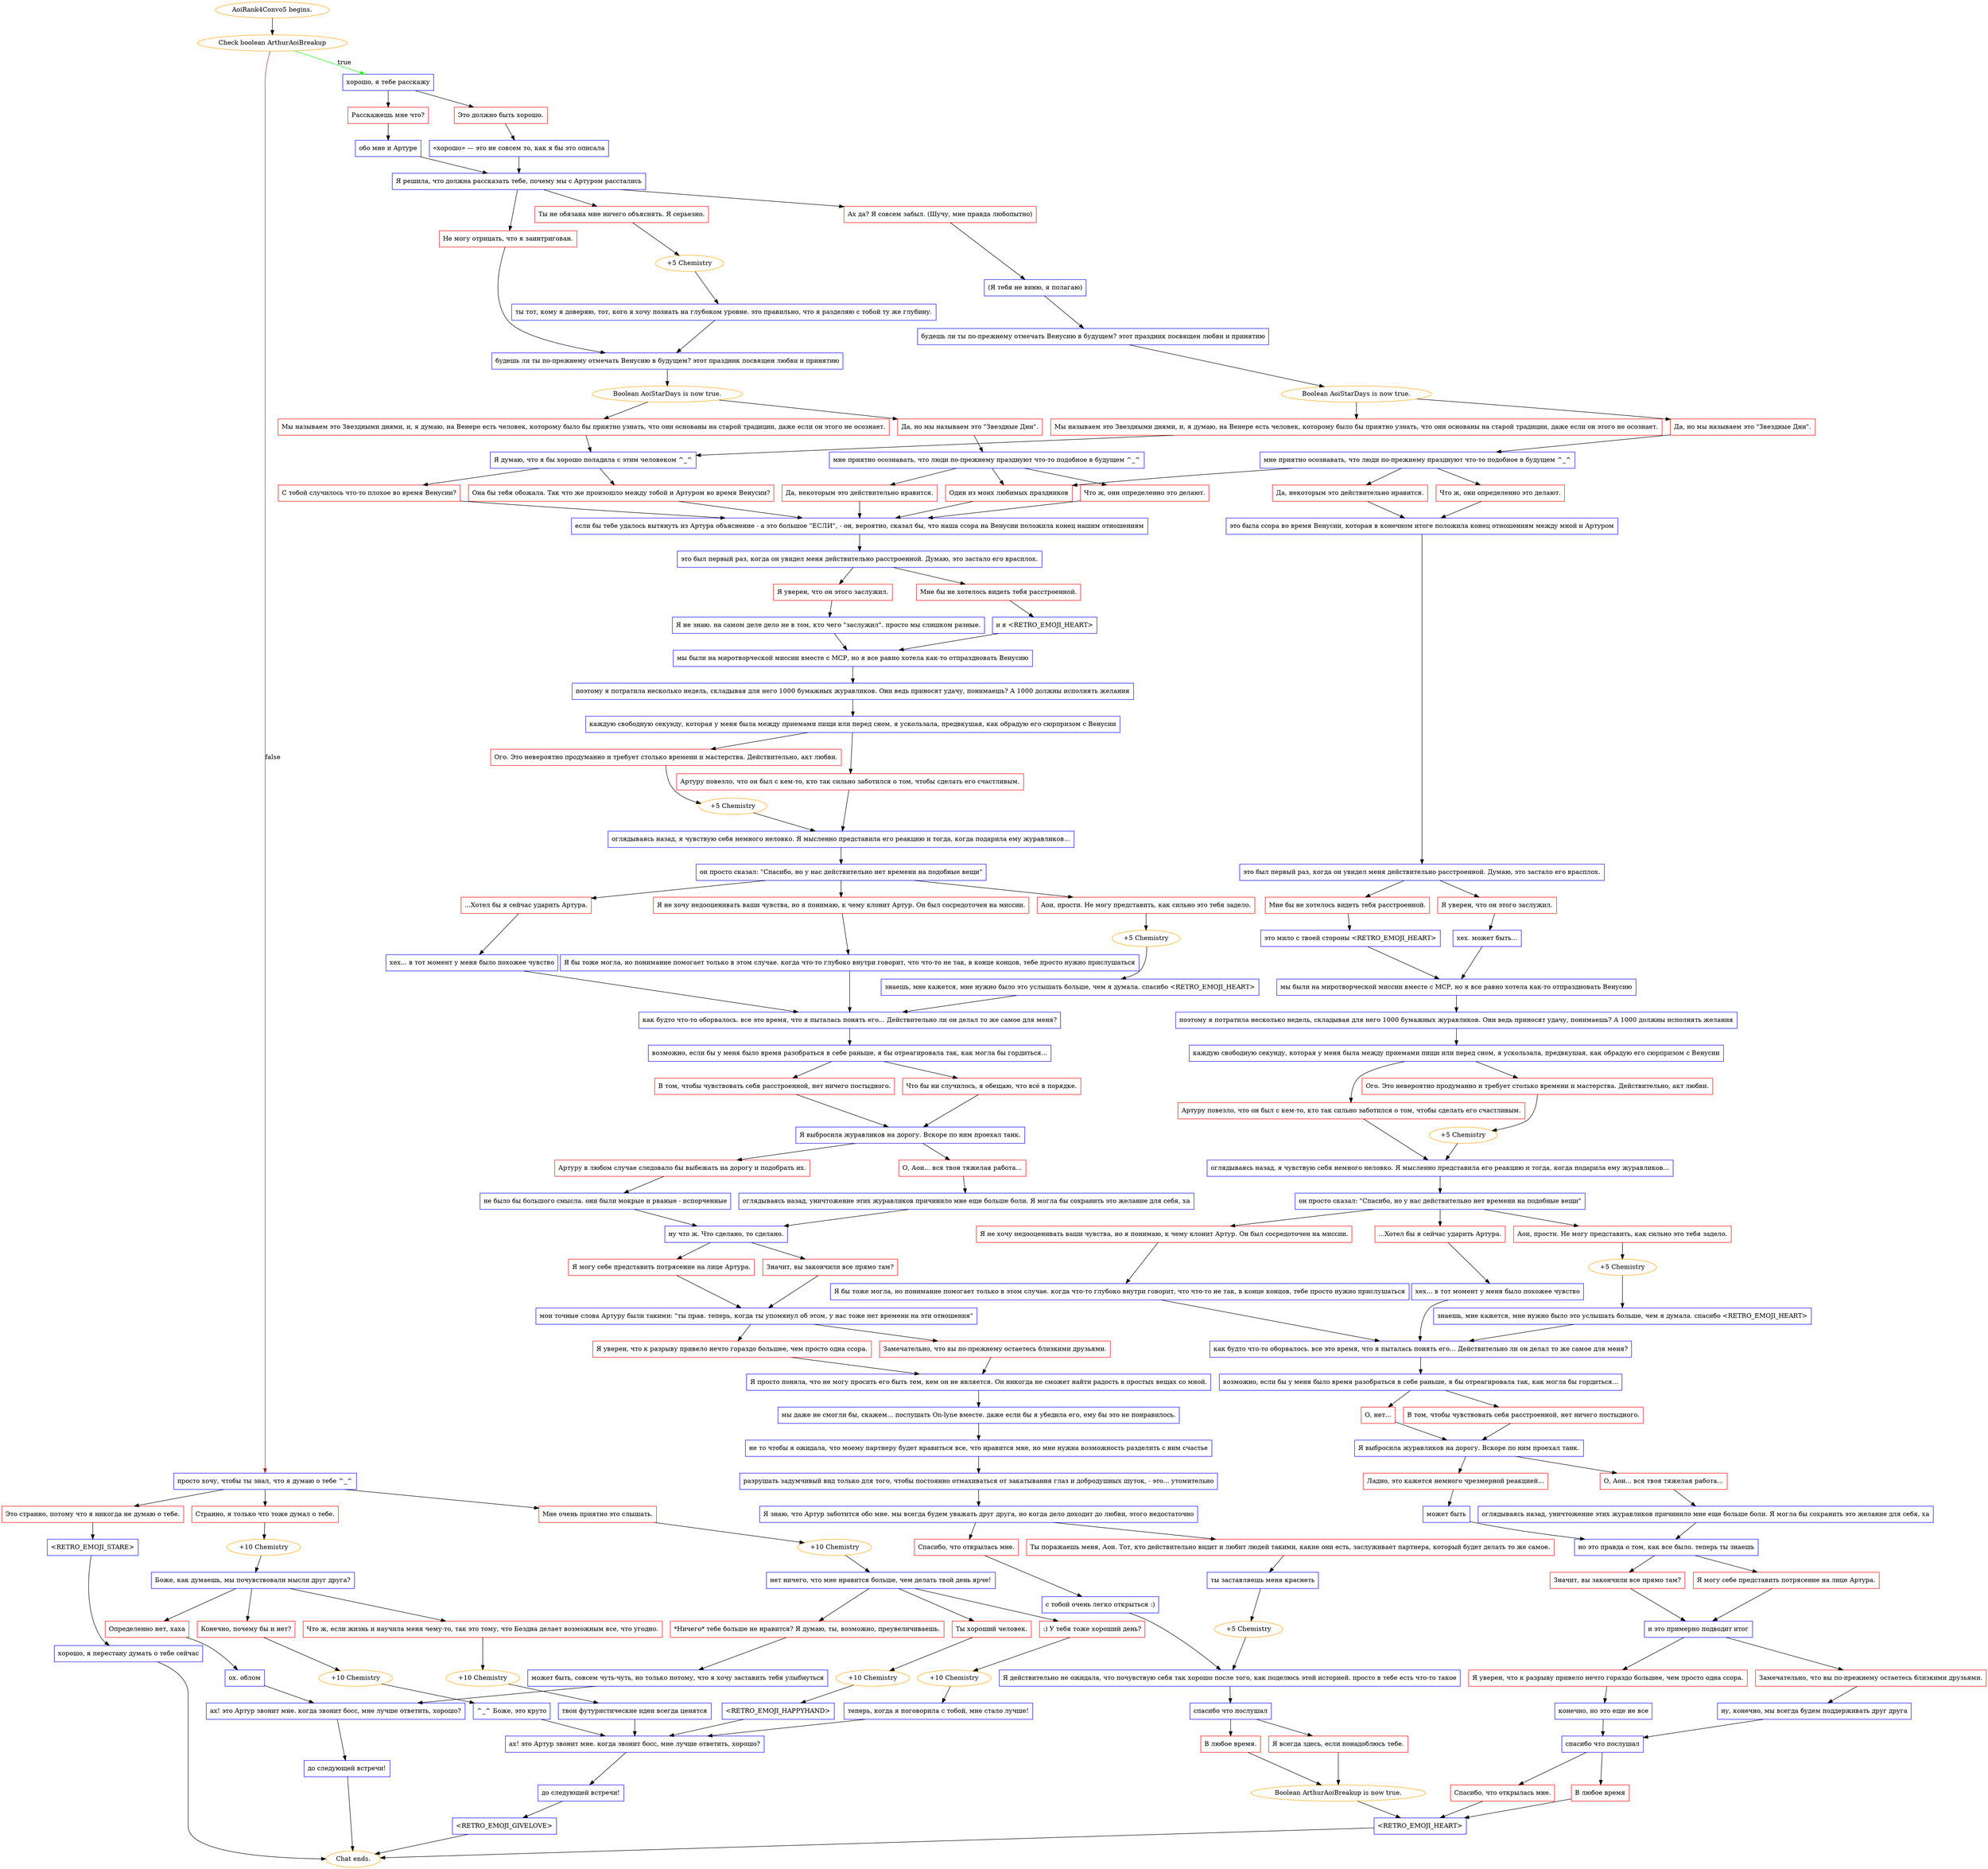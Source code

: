 digraph {
	"AoiRank4Convo5 begins." [color=orange];
		"AoiRank4Convo5 begins." -> j1999602479;
	j1999602479 [label="Check boolean ArthurAoiBreakup",color=orange];
		j1999602479 -> j1598497746 [label=true,color=green];
		j1999602479 -> j2443935782 [label=false,color=brown];
	j1598497746 [label="хорошо, я тебе расскажу",shape=box,color=blue];
		j1598497746 -> j3436630967;
		j1598497746 -> j2037383966;
	j2443935782 [label="просто хочу, чтобы ты знал, что я думаю о тебе ^_^",shape=box,color=blue];
		j2443935782 -> j504230143;
		j2443935782 -> j506871635;
		j2443935782 -> j3251047281;
	j3436630967 [label="Расскажешь мне что?",shape=box,color=red];
		j3436630967 -> j1235808037;
	j2037383966 [label="Это должно быть хорошо.",shape=box,color=red];
		j2037383966 -> j1443955132;
	j504230143 [label="Мне очень приятно это слышать.",shape=box,color=red];
		j504230143 -> j3458215378;
	j506871635 [label="Странно, я только что тоже думал о тебе.",shape=box,color=red];
		j506871635 -> j236227995;
	j3251047281 [label="Это странно, потому что я никогда не думаю о тебе.",shape=box,color=red];
		j3251047281 -> j791213783;
	j1235808037 [label="обо мне и Артуре",shape=box,color=blue];
		j1235808037 -> j1802712418;
	j1443955132 [label="«хорошо» — это не совсем то, как я бы это описала",shape=box,color=blue];
		j1443955132 -> j1802712418;
	j3458215378 [label="+10 Chemistry",color=orange];
		j3458215378 -> j2690638091;
	j236227995 [label="+10 Chemistry",color=orange];
		j236227995 -> j460639409;
	j791213783 [label="<RETRO_EMOJI_STARE>",shape=box,color=blue];
		j791213783 -> j2922372988;
	j1802712418 [label="Я решила, что должна рассказать тебе, почему мы с Артуром расстались",shape=box,color=blue];
		j1802712418 -> j1497266363;
		j1802712418 -> j3169265362;
		j1802712418 -> j2616215423;
	j2690638091 [label="нет ничего, что мне нравится больше, чем делать твой день ярче!",shape=box,color=blue];
		j2690638091 -> j1865680582;
		j2690638091 -> j1738715052;
		j2690638091 -> j3455296429;
	j460639409 [label="Боже, как думаешь, мы почувствовали мысли друг друга?",shape=box,color=blue];
		j460639409 -> j3203093602;
		j460639409 -> j807277209;
		j460639409 -> j3552199511;
	j2922372988 [label="хорошо, я перестану думать о тебе сейчас",shape=box,color=blue];
		j2922372988 -> "Chat ends.";
	j1497266363 [label="Ты не обязана мне ничего объяснять. Я серьезно.",shape=box,color=red];
		j1497266363 -> j2243110758;
	j3169265362 [label="Не могу отрицать, что я заинтригован.",shape=box,color=red];
		j3169265362 -> j1451742638;
	j2616215423 [label="Ах да? Я совсем забыл. (Шучу, мне правда любопытно)",shape=box,color=red];
		j2616215423 -> j2902984316;
	j1865680582 [label="Ты хороший человек.",shape=box,color=red];
		j1865680582 -> j1708963822;
	j1738715052 [label=":) У тебя тоже хороший день?",shape=box,color=red];
		j1738715052 -> j3096467406;
	j3455296429 [label="*Ничего* тебе больше не нравится? Я думаю, ты, возможно, преувеличиваешь.",shape=box,color=red];
		j3455296429 -> j1584752699;
	j3203093602 [label="Определенно нет, хаха",shape=box,color=red];
		j3203093602 -> j800497887;
	j807277209 [label="Что ж, если жизнь и научила меня чему-то, так это тому, что Бездна делает возможным все, что угодно.",shape=box,color=red];
		j807277209 -> j1355990027;
	j3552199511 [label="Конечно, почему бы и нет?",shape=box,color=red];
		j3552199511 -> j3578490021;
	"Chat ends." [color=orange];
	j2243110758 [label="+5 Chemistry",color=orange];
		j2243110758 -> j2263700705;
	j1451742638 [label="будешь ли ты по-прежнему отмечать Венусию в будущем? этот праздник посвящен любви и принятию",shape=box,color=blue];
		j1451742638 -> j2220226711;
	j2902984316 [label="(Я тебя не виню, я полагаю)",shape=box,color=blue];
		j2902984316 -> j2814736420;
	j1708963822 [label="+10 Chemistry",color=orange];
		j1708963822 -> j501735472;
	j3096467406 [label="+10 Chemistry",color=orange];
		j3096467406 -> j23682909;
	j1584752699 [label="может быть, совсем чуть-чуть, но только потому, что я хочу заставить тебя улыбнуться",shape=box,color=blue];
		j1584752699 -> j3204704123;
	j800497887 [label="ох. облом",shape=box,color=blue];
		j800497887 -> j3204704123;
	j1355990027 [label="+10 Chemistry",color=orange];
		j1355990027 -> j2668162915;
	j3578490021 [label="+10 Chemistry",color=orange];
		j3578490021 -> j873347286;
	j2263700705 [label="ты тот, кому я доверяю, тот, кого я хочу познать на глубоком уровне. это правильно, что я разделяю с тобой ту же глубину.",shape=box,color=blue];
		j2263700705 -> j1451742638;
	j2220226711 [label="Boolean AoiStarDays is now true.",color=orange];
		j2220226711 -> j931418323;
		j2220226711 -> j728184348;
	j2814736420 [label="будешь ли ты по-прежнему отмечать Венусию в будущем? этот праздник посвящен любви и принятию",shape=box,color=blue];
		j2814736420 -> j1703733891;
	j501735472 [label="<RETRO_EMOJI_HAPPYHAND>",shape=box,color=blue];
		j501735472 -> j2709469737;
	j23682909 [label="теперь, когда я поговорила с тобой, мне стало лучше!",shape=box,color=blue];
		j23682909 -> j2709469737;
	j3204704123 [label="ах! это Артур звонит мне. когда звонит босс, мне лучше ответить, хорошо?",shape=box,color=blue];
		j3204704123 -> j3956080244;
	j2668162915 [label="твои футуристические идеи всегда ценятся",shape=box,color=blue];
		j2668162915 -> j2709469737;
	j873347286 [label="^_^ Боже, это круто",shape=box,color=blue];
		j873347286 -> j2709469737;
	j931418323 [label="Да, но мы называем это \"Звездные Дни\".",shape=box,color=red];
		j931418323 -> j987621065;
	j728184348 [label="Мы называем это Звездными днями, и, я думаю, на Венере есть человек, которому было бы приятно узнать, что они основаны на старой традиции, даже если он этого не осознает.",shape=box,color=red];
		j728184348 -> j1024072602;
	j1703733891 [label="Boolean AoiStarDays is now true.",color=orange];
		j1703733891 -> j1638933802;
		j1703733891 -> j430084755;
	j2709469737 [label="ах! это Артур звонит мне. когда звонит босс, мне лучше ответить, хорошо?",shape=box,color=blue];
		j2709469737 -> j2490678200;
	j3956080244 [label="до следующей встречи!",shape=box,color=blue];
		j3956080244 -> "Chat ends.";
	j987621065 [label="мне приятно осознавать, что люди по-прежнему празднуют что-то подобное в будущем ^_^",shape=box,color=blue];
		j987621065 -> j1026272615;
		j987621065 -> j2927765582;
		j987621065 -> j3386337230;
	j1024072602 [label="Я думаю, что я бы хорошо поладила с этим человеком ^_^",shape=box,color=blue];
		j1024072602 -> j2454665466;
		j1024072602 -> j1552989115;
	j1638933802 [label="Да, но мы называем это \"Звездные Дни\".",shape=box,color=red];
		j1638933802 -> j78675976;
	j430084755 [label="Мы называем это Звездными днями, и, я думаю, на Венере есть человек, которому было бы приятно узнать, что они основаны на старой традиции, даже если он этого не осознает.",shape=box,color=red];
		j430084755 -> j1024072602;
	j2490678200 [label="до следующей встречи!",shape=box,color=blue];
		j2490678200 -> j3329961820;
	j1026272615 [label="Что ж, они определенно это делают.",shape=box,color=red];
		j1026272615 -> j2922082362;
	j2927765582 [label="Да, некоторым это действительно нравится.",shape=box,color=red];
		j2927765582 -> j2922082362;
	j3386337230 [label="Один из моих любимых праздников",shape=box,color=red];
		j3386337230 -> j2922082362;
	j2454665466 [label="Она бы тебя обожала. Так что же произошло между тобой и Артуром во время Венусии?",shape=box,color=red];
		j2454665466 -> j2922082362;
	j1552989115 [label="С тобой случилось что-то плохое во время Венусии?",shape=box,color=red];
		j1552989115 -> j2922082362;
	j78675976 [label="мне приятно осознавать, что люди по-прежнему празднуют что-то подобное в будущем ^_^",shape=box,color=blue];
		j78675976 -> j3386337230;
		j78675976 -> j4175535474;
		j78675976 -> j1964872701;
	j3329961820 [label="<RETRO_EMOJI_GIVELOVE>",shape=box,color=blue];
		j3329961820 -> "Chat ends.";
	j2922082362 [label="если бы тебе удалось вытянуть из Артура объяснение - а это большое \"ЕСЛИ\", - он, вероятно, сказал бы, что наша ссора на Венусии положила конец нашим отношениям",shape=box,color=blue];
		j2922082362 -> j1673577121;
	j4175535474 [label="Да, некоторым это действительно нравится.",shape=box,color=red];
		j4175535474 -> j1879764480;
	j1964872701 [label="Что ж, они определенно это делают.",shape=box,color=red];
		j1964872701 -> j1879764480;
	j1673577121 [label="это был первый раз, когда он увидел меня действительно расстроенной. Думаю, это застало его врасплох.",shape=box,color=blue];
		j1673577121 -> j1342259007;
		j1673577121 -> j2248699529;
	j1879764480 [label="это была ссора во время Венусии, которая в конечном итоге положила конец отношениям между мной и Артуром",shape=box,color=blue];
		j1879764480 -> j2070179376;
	j1342259007 [label="Мне бы не хотелось видеть тебя расстроенной.",shape=box,color=red];
		j1342259007 -> j983713947;
	j2248699529 [label="Я уверен, что он этого заслужил.",shape=box,color=red];
		j2248699529 -> j1887168446;
	j2070179376 [label="это был первый раз, когда он увидел меня действительно расстроенной. Думаю, это застало его врасплох.",shape=box,color=blue];
		j2070179376 -> j1089926904;
		j2070179376 -> j1009567443;
	j983713947 [label="и я <RETRO_EMOJI_HEART>",shape=box,color=blue];
		j983713947 -> j998137448;
	j1887168446 [label="Я не знаю. на самом деле дело не в том, кто чего \"заслужил\". просто мы слишком разные.",shape=box,color=blue];
		j1887168446 -> j998137448;
	j1089926904 [label="Мне бы не хотелось видеть тебя расстроенной.",shape=box,color=red];
		j1089926904 -> j1573409484;
	j1009567443 [label="Я уверен, что он этого заслужил.",shape=box,color=red];
		j1009567443 -> j1153281868;
	j998137448 [label="мы были на миротворческой миссии вместе с МСР, но я все равно хотела как-то отпраздновать Венусию",shape=box,color=blue];
		j998137448 -> j2248715152;
	j1573409484 [label="это мило с твоей стороны <RETRO_EMOJI_HEART>",shape=box,color=blue];
		j1573409484 -> j67268173;
	j1153281868 [label="хех. может быть...",shape=box,color=blue];
		j1153281868 -> j67268173;
	j2248715152 [label="поэтому я потратила несколько недель, складывая для него 1000 бумажных журавликов. Они ведь приносят удачу, понимаешь? А 1000 должны исполнять желания",shape=box,color=blue];
		j2248715152 -> j833845556;
	j67268173 [label="мы были на миротворческой миссии вместе с МСР, но я все равно хотела как-то отпраздновать Венусию",shape=box,color=blue];
		j67268173 -> j380194571;
	j833845556 [label="каждую свободную секунду, которая у меня была между приемами пищи или перед сном, я ускользала, предвкушая, как обрадую его сюрпризом с Венусии",shape=box,color=blue];
		j833845556 -> j4003630378;
		j833845556 -> j541004325;
	j380194571 [label="поэтому я потратила несколько недель, складывая для него 1000 бумажных журавликов. Они ведь приносят удачу, понимаешь? А 1000 должны исполнять желания",shape=box,color=blue];
		j380194571 -> j3247811686;
	j4003630378 [label="Ого. Это невероятно продуманно и требует столько времени и мастерства. Действительно, акт любви.",shape=box,color=red];
		j4003630378 -> j1607492498;
	j541004325 [label="Артуру повезло, что он был с кем-то, кто так сильно заботился о том, чтобы сделать его счастливым.",shape=box,color=red];
		j541004325 -> j1667060282;
	j3247811686 [label="каждую свободную секунду, которая у меня была между приемами пищи или перед сном, я ускользала, предвкушая, как обрадую его сюрпризом с Венусии",shape=box,color=blue];
		j3247811686 -> j2328150568;
		j3247811686 -> j987152836;
	j1607492498 [label="+5 Chemistry",color=orange];
		j1607492498 -> j1667060282;
	j1667060282 [label="оглядываясь назад, я чувствую себя немного неловко. Я мысленно представила его реакцию и тогда, когда подарила ему журавликов...",shape=box,color=blue];
		j1667060282 -> j860402887;
	j2328150568 [label="Ого. Это невероятно продуманно и требует столько времени и мастерства. Действительно, акт любви.",shape=box,color=red];
		j2328150568 -> j709917135;
	j987152836 [label="Артуру повезло, что он был с кем-то, кто так сильно заботился о том, чтобы сделать его счастливым.",shape=box,color=red];
		j987152836 -> j2785072144;
	j860402887 [label="он просто сказал: \"Спасибо, но у нас действительно нет времени на подобные вещи\"",shape=box,color=blue];
		j860402887 -> j1954367324;
		j860402887 -> j2550836513;
		j860402887 -> j4020428378;
	j709917135 [label="+5 Chemistry",color=orange];
		j709917135 -> j2785072144;
	j2785072144 [label="оглядываясь назад, я чувствую себя немного неловко. Я мысленно представила его реакцию и тогда, когда подарила ему журавликов...",shape=box,color=blue];
		j2785072144 -> j2421047264;
	j1954367324 [label="...Хотел бы я сейчас ударить Артура.",shape=box,color=red];
		j1954367324 -> j2809073999;
	j2550836513 [label="Аои, прости. Не могу представить, как сильно это тебя задело.",shape=box,color=red];
		j2550836513 -> j2609912683;
	j4020428378 [label="Я не хочу недооценивать ваши чувства, но я понимаю, к чему клонит Артур. Он был сосредоточен на миссии.",shape=box,color=red];
		j4020428378 -> j1776994515;
	j2421047264 [label="он просто сказал: \"Спасибо, но у нас действительно нет времени на подобные вещи\"",shape=box,color=blue];
		j2421047264 -> j1548040937;
		j2421047264 -> j1186470237;
		j2421047264 -> j1519785078;
	j2809073999 [label="хех... в тот момент у меня было похожее чувство",shape=box,color=blue];
		j2809073999 -> j3829551248;
	j2609912683 [label="+5 Chemistry",color=orange];
		j2609912683 -> j1648165806;
	j1776994515 [label="Я бы тоже могла, но понимание помогает только в этом случае. когда что-то глубоко внутри говорит, что что-то не так, в конце концов, тебе просто нужно прислушаться",shape=box,color=blue];
		j1776994515 -> j3829551248;
	j1548040937 [label="Я не хочу недооценивать ваши чувства, но я понимаю, к чему клонит Артур. Он был сосредоточен на миссии.",shape=box,color=red];
		j1548040937 -> j2694788651;
	j1186470237 [label="Аои, прости. Не могу представить, как сильно это тебя задело.",shape=box,color=red];
		j1186470237 -> j2039339711;
	j1519785078 [label="...Хотел бы я сейчас ударить Артура.",shape=box,color=red];
		j1519785078 -> j4233345831;
	j3829551248 [label="как будто что-то оборвалось. все это время, что я пыталась понять его... Действительно ли он делал то же самое для меня?",shape=box,color=blue];
		j3829551248 -> j3055845215;
	j1648165806 [label="знаешь, мне кажется, мне нужно было это услышать больше, чем я думала. спасибо <RETRO_EMOJI_HEART>",shape=box,color=blue];
		j1648165806 -> j3829551248;
	j2694788651 [label="Я бы тоже могла, но понимание помогает только в этом случае. когда что-то глубоко внутри говорит, что что-то не так, в конце концов, тебе просто нужно прислушаться",shape=box,color=blue];
		j2694788651 -> j1344909101;
	j2039339711 [label="+5 Chemistry",color=orange];
		j2039339711 -> j3306735972;
	j4233345831 [label="хех... в тот момент у меня было похожее чувство",shape=box,color=blue];
		j4233345831 -> j1344909101;
	j3055845215 [label="возможно, если бы у меня было время разобраться в себе раньше, я бы отреагировала так, как могла бы гордиться...",shape=box,color=blue];
		j3055845215 -> j4124401972;
		j3055845215 -> j2575310461;
	j1344909101 [label="как будто что-то оборвалось. все это время, что я пыталась понять его... Действительно ли он делал то же самое для меня?",shape=box,color=blue];
		j1344909101 -> j2483163435;
	j3306735972 [label="знаешь, мне кажется, мне нужно было это услышать больше, чем я думала. спасибо <RETRO_EMOJI_HEART>",shape=box,color=blue];
		j3306735972 -> j1344909101;
	j4124401972 [label="В том, чтобы чувствовать себя расстроенной, нет ничего постыдного.",shape=box,color=red];
		j4124401972 -> j3045228554;
	j2575310461 [label="Что бы ни случилось, я обещаю, что всё в порядке.",shape=box,color=red];
		j2575310461 -> j3045228554;
	j2483163435 [label="возможно, если бы у меня было время разобраться в себе раньше, я бы отреагировала так, как могла бы гордиться...",shape=box,color=blue];
		j2483163435 -> j670213106;
		j2483163435 -> j2123368083;
	j3045228554 [label="Я выбросила журавликов на дорогу. Вскоре по ним проехал танк.",shape=box,color=blue];
		j3045228554 -> j2857498759;
		j3045228554 -> j686672824;
	j670213106 [label="О, нет...",shape=box,color=red];
		j670213106 -> j1039397533;
	j2123368083 [label="В том, чтобы чувствовать себя расстроенной, нет ничего постыдного.",shape=box,color=red];
		j2123368083 -> j1039397533;
	j2857498759 [label="О, Аои... вся твоя тяжелая работа...",shape=box,color=red];
		j2857498759 -> j1944394287;
	j686672824 [label="Артуру в любом случае следовало бы выбежать на дорогу и подобрать их.",shape=box,color=red];
		j686672824 -> j3533872254;
	j1039397533 [label="Я выбросила журавликов на дорогу. Вскоре по ним проехал танк.",shape=box,color=blue];
		j1039397533 -> j3539607063;
		j1039397533 -> j3548179892;
	j1944394287 [label="оглядываясь назад, уничтожение этих журавликов причинило мне еще больше боли. Я могла бы сохранить это желание для себя, ха",shape=box,color=blue];
		j1944394287 -> j1689017188;
	j3533872254 [label="не было бы большого смысла. они были мокрые и рваные - испорченные",shape=box,color=blue];
		j3533872254 -> j1689017188;
	j3539607063 [label="О, Аои... вся твоя тяжелая работа...",shape=box,color=red];
		j3539607063 -> j3927840207;
	j3548179892 [label="Ладно, это кажется немного чрезмерной реакцией...",shape=box,color=red];
		j3548179892 -> j1972009992;
	j1689017188 [label="ну что ж. Что сделано, то сделано.",shape=box,color=blue];
		j1689017188 -> j2716122078;
		j1689017188 -> j1130957471;
	j3927840207 [label="оглядываясь назад, уничтожение этих журавликов причинило мне еще больше боли. Я могла бы сохранить это желание для себя, ха",shape=box,color=blue];
		j3927840207 -> j3934830234;
	j1972009992 [label="может быть",shape=box,color=blue];
		j1972009992 -> j3934830234;
	j2716122078 [label="Значит, вы закончили все прямо там?",shape=box,color=red];
		j2716122078 -> j2861945308;
	j1130957471 [label="Я могу себе представить потрясение на лице Артура.",shape=box,color=red];
		j1130957471 -> j2861945308;
	j3934830234 [label="но это правда о том, как все было. теперь ты знаешь",shape=box,color=blue];
		j3934830234 -> j3227488357;
		j3934830234 -> j3395044329;
	j2861945308 [label="мои точные слова Артуру были такими: \"ты прав. теперь, когда ты упомянул об этом, у нас тоже нет времени на эти отношения\"",shape=box,color=blue];
		j2861945308 -> j71728293;
		j2861945308 -> j3857958602;
	j3227488357 [label="Значит, вы закончили все прямо там?",shape=box,color=red];
		j3227488357 -> j2754336381;
	j3395044329 [label="Я могу себе представить потрясение на лице Артура.",shape=box,color=red];
		j3395044329 -> j2754336381;
	j71728293 [label="Замечательно, что вы по-прежнему остаетесь близкими друзьями.",shape=box,color=red];
		j71728293 -> j579846607;
	j3857958602 [label="Я уверен, что к разрыву привело нечто гораздо большее, чем просто одна ссора.",shape=box,color=red];
		j3857958602 -> j579846607;
	j2754336381 [label="и это примерно подводит итог",shape=box,color=blue];
		j2754336381 -> j2963572496;
		j2754336381 -> j1086114644;
	j579846607 [label="Я просто поняла, что не могу просить его быть тем, кем он не является. Он никогда не сможет найти радость в простых вещах со мной.",shape=box,color=blue];
		j579846607 -> j656382759;
	j2963572496 [label="Замечательно, что вы по-прежнему остаетесь близкими друзьями.",shape=box,color=red];
		j2963572496 -> j953322564;
	j1086114644 [label="Я уверен, что к разрыву привело нечто гораздо большее, чем просто одна ссора.",shape=box,color=red];
		j1086114644 -> j964146231;
	j656382759 [label="мы даже не смогли бы, скажем... послушать On-lyne вместе. даже если бы я убедила его, ему бы это не понравилось.",shape=box,color=blue];
		j656382759 -> j122001035;
	j953322564 [label="ну, конечно, мы всегда будем поддерживать друг друга",shape=box,color=blue];
		j953322564 -> j1943704969;
	j964146231 [label="конечно, но это еще не все",shape=box,color=blue];
		j964146231 -> j1943704969;
	j122001035 [label="не то чтобы я ожидала, что моему партнеру будет нравиться все, что нравится мне, но мне нужна возможность разделить с ним счастье",shape=box,color=blue];
		j122001035 -> j1696881477;
	j1943704969 [label="спасибо что послушал",shape=box,color=blue];
		j1943704969 -> j59567656;
		j1943704969 -> j3516242344;
	j1696881477 [label="разрушать задумчивый вид только для того, чтобы постоянно отмахиваться от закатывания глаз и добродушных шуток, - это... утомительно",shape=box,color=blue];
		j1696881477 -> j642006423;
	j59567656 [label="В любое время",shape=box,color=red];
		j59567656 -> j1098993356;
	j3516242344 [label="Спасибо, что открылась мне.",shape=box,color=red];
		j3516242344 -> j1098993356;
	j642006423 [label="Я знаю, что Артур заботится обо мне. мы всегда будем уважать друг друга, но когда дело доходит до любви, этого недостаточно",shape=box,color=blue];
		j642006423 -> j318024715;
		j642006423 -> j4105277459;
	j1098993356 [label="<RETRO_EMOJI_HEART>",shape=box,color=blue];
		j1098993356 -> "Chat ends.";
	j318024715 [label="Спасибо, что открылась мне.",shape=box,color=red];
		j318024715 -> j1827388069;
	j4105277459 [label="Ты поражаешь меня, Аои. Тот, кто действительно видит и любит людей такими, какие они есть, заслуживает партнера, который будет делать то же самое.",shape=box,color=red];
		j4105277459 -> j2017054298;
	j1827388069 [label="с тобой очень легко открыться :)",shape=box,color=blue];
		j1827388069 -> j2353824652;
	j2017054298 [label="ты заставляешь меня краснеть",shape=box,color=blue];
		j2017054298 -> j2631715588;
	j2353824652 [label="Я действительно не ожидала, что почувствую себя так хорошо после того, как поделюсь этой историей. просто в тебе есть что-то такое",shape=box,color=blue];
		j2353824652 -> j3791754671;
	j2631715588 [label="+5 Chemistry",color=orange];
		j2631715588 -> j2353824652;
	j3791754671 [label="спасибо что послушал",shape=box,color=blue];
		j3791754671 -> j11467794;
		j3791754671 -> j834207333;
	j11467794 [label="Я всегда здесь, если понадоблюсь тебе.",shape=box,color=red];
		j11467794 -> j2407572271;
	j834207333 [label="В любое время.",shape=box,color=red];
		j834207333 -> j2407572271;
	j2407572271 [label="Boolean ArthurAoiBreakup is now true.",color=orange];
		j2407572271 -> j1098993356;
}